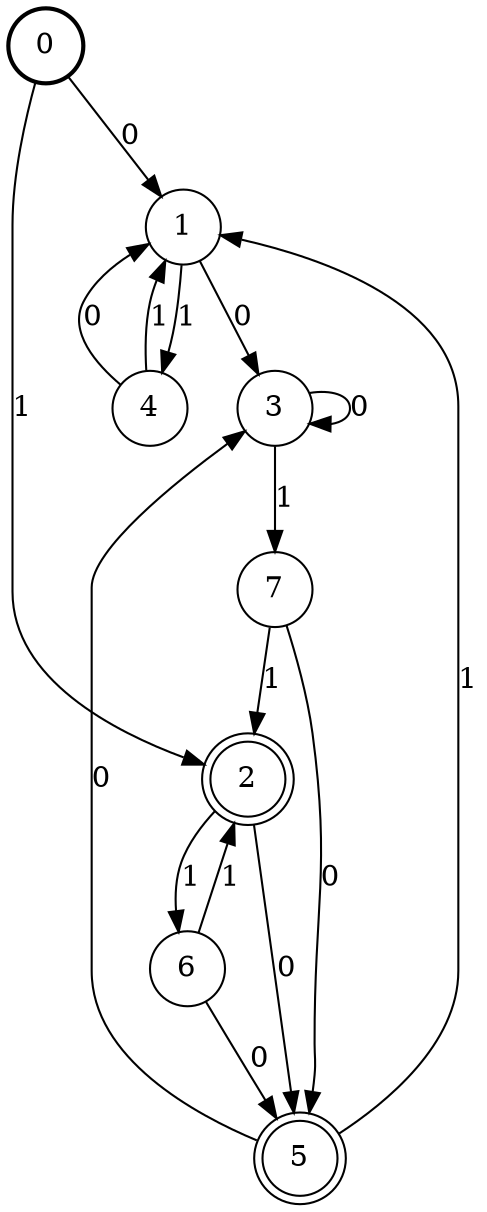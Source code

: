 digraph Automat {
    node [shape = circle];
    0 [style = "bold"];
    0 -> 1 [label = "0"];
    0 -> 2 [label = "1"];
    1 -> 3 [label = "0"];
    1 -> 4 [label = "1"];
    2 [peripheries=2]
    2 -> 5 [label = "0"];
    2 -> 6 [label = "1"];
    3 -> 3 [label = "0"];
    3 -> 7 [label = "1"];
    4 -> 1 [label = "0"];
    4 -> 1 [label = "1"];
    5 [peripheries=2]
    5 -> 3 [label = "0"];
    5 -> 1 [label = "1"];
    6 -> 5 [label = "0"];
    6 -> 2 [label = "1"];
    7 -> 5 [label = "0"];
    7 -> 2 [label = "1"];
}

